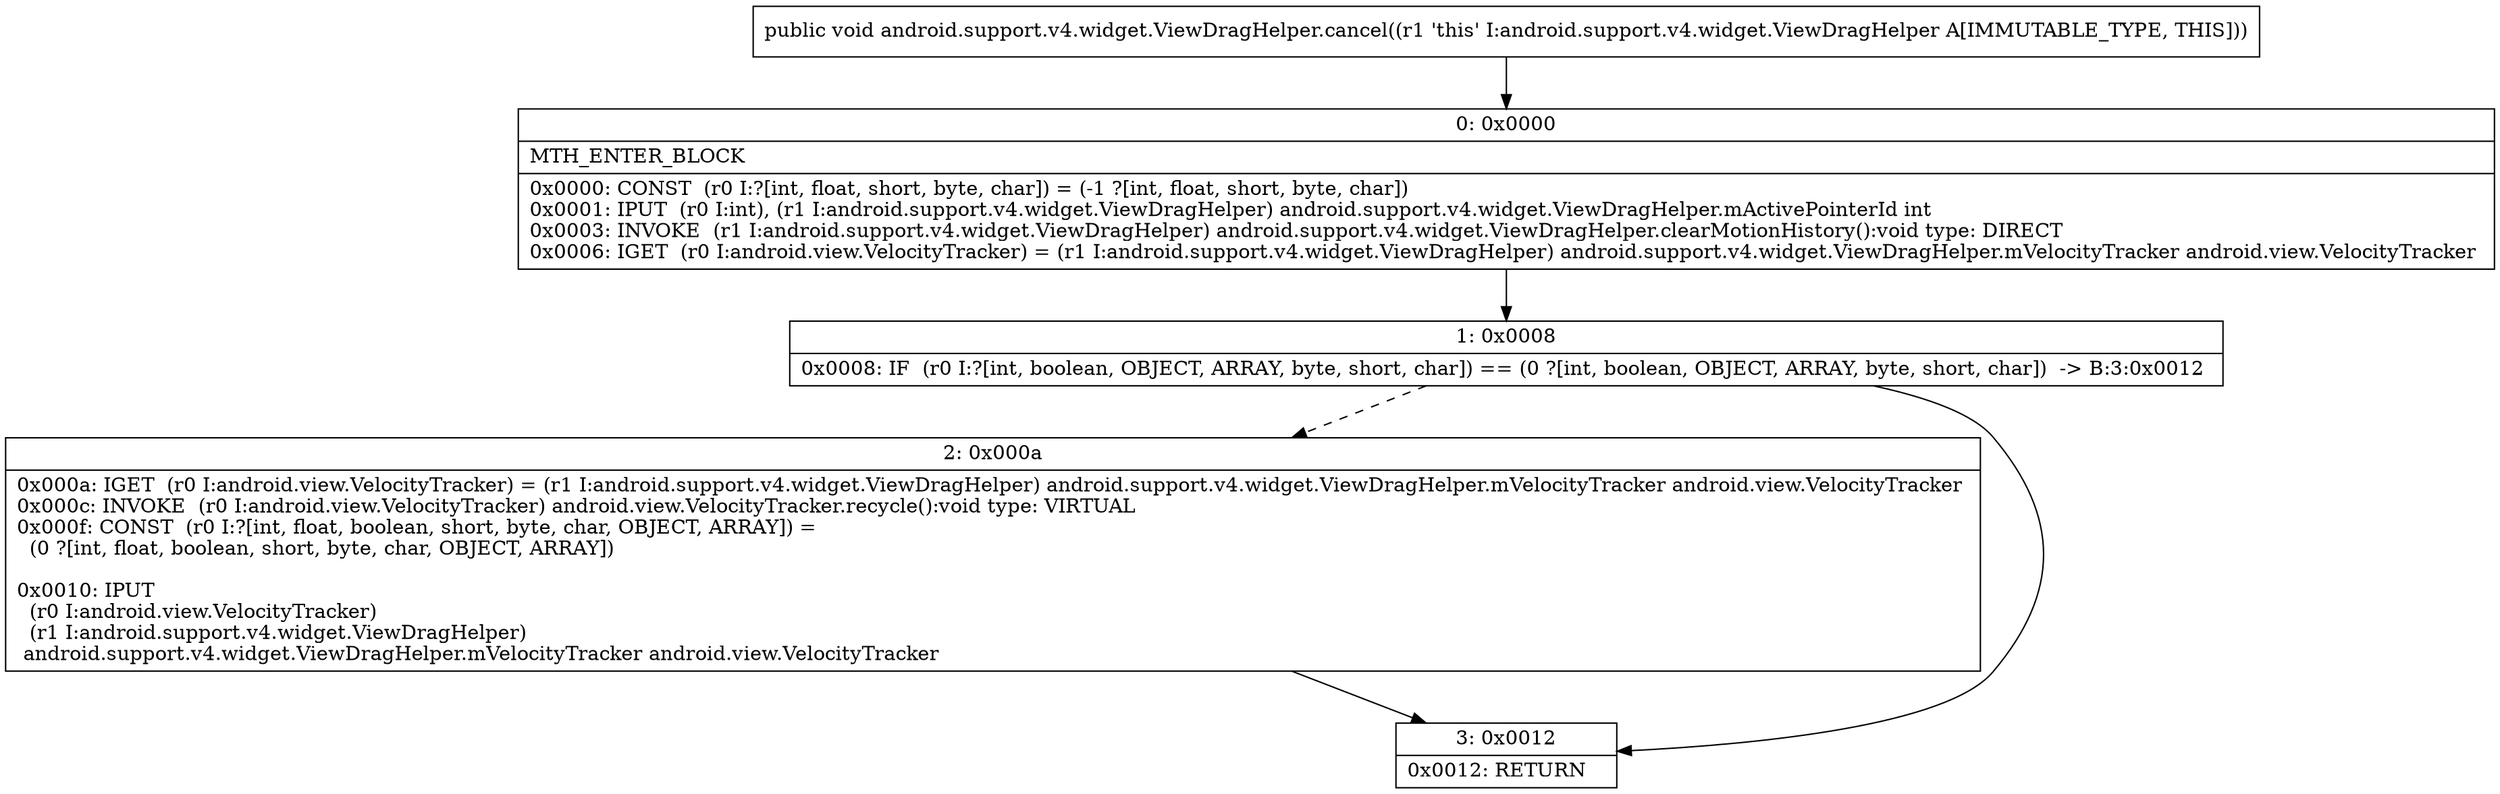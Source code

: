 digraph "CFG forandroid.support.v4.widget.ViewDragHelper.cancel()V" {
Node_0 [shape=record,label="{0\:\ 0x0000|MTH_ENTER_BLOCK\l|0x0000: CONST  (r0 I:?[int, float, short, byte, char]) = (\-1 ?[int, float, short, byte, char]) \l0x0001: IPUT  (r0 I:int), (r1 I:android.support.v4.widget.ViewDragHelper) android.support.v4.widget.ViewDragHelper.mActivePointerId int \l0x0003: INVOKE  (r1 I:android.support.v4.widget.ViewDragHelper) android.support.v4.widget.ViewDragHelper.clearMotionHistory():void type: DIRECT \l0x0006: IGET  (r0 I:android.view.VelocityTracker) = (r1 I:android.support.v4.widget.ViewDragHelper) android.support.v4.widget.ViewDragHelper.mVelocityTracker android.view.VelocityTracker \l}"];
Node_1 [shape=record,label="{1\:\ 0x0008|0x0008: IF  (r0 I:?[int, boolean, OBJECT, ARRAY, byte, short, char]) == (0 ?[int, boolean, OBJECT, ARRAY, byte, short, char])  \-\> B:3:0x0012 \l}"];
Node_2 [shape=record,label="{2\:\ 0x000a|0x000a: IGET  (r0 I:android.view.VelocityTracker) = (r1 I:android.support.v4.widget.ViewDragHelper) android.support.v4.widget.ViewDragHelper.mVelocityTracker android.view.VelocityTracker \l0x000c: INVOKE  (r0 I:android.view.VelocityTracker) android.view.VelocityTracker.recycle():void type: VIRTUAL \l0x000f: CONST  (r0 I:?[int, float, boolean, short, byte, char, OBJECT, ARRAY]) = \l  (0 ?[int, float, boolean, short, byte, char, OBJECT, ARRAY])\l \l0x0010: IPUT  \l  (r0 I:android.view.VelocityTracker)\l  (r1 I:android.support.v4.widget.ViewDragHelper)\l android.support.v4.widget.ViewDragHelper.mVelocityTracker android.view.VelocityTracker \l}"];
Node_3 [shape=record,label="{3\:\ 0x0012|0x0012: RETURN   \l}"];
MethodNode[shape=record,label="{public void android.support.v4.widget.ViewDragHelper.cancel((r1 'this' I:android.support.v4.widget.ViewDragHelper A[IMMUTABLE_TYPE, THIS])) }"];
MethodNode -> Node_0;
Node_0 -> Node_1;
Node_1 -> Node_2[style=dashed];
Node_1 -> Node_3;
Node_2 -> Node_3;
}

